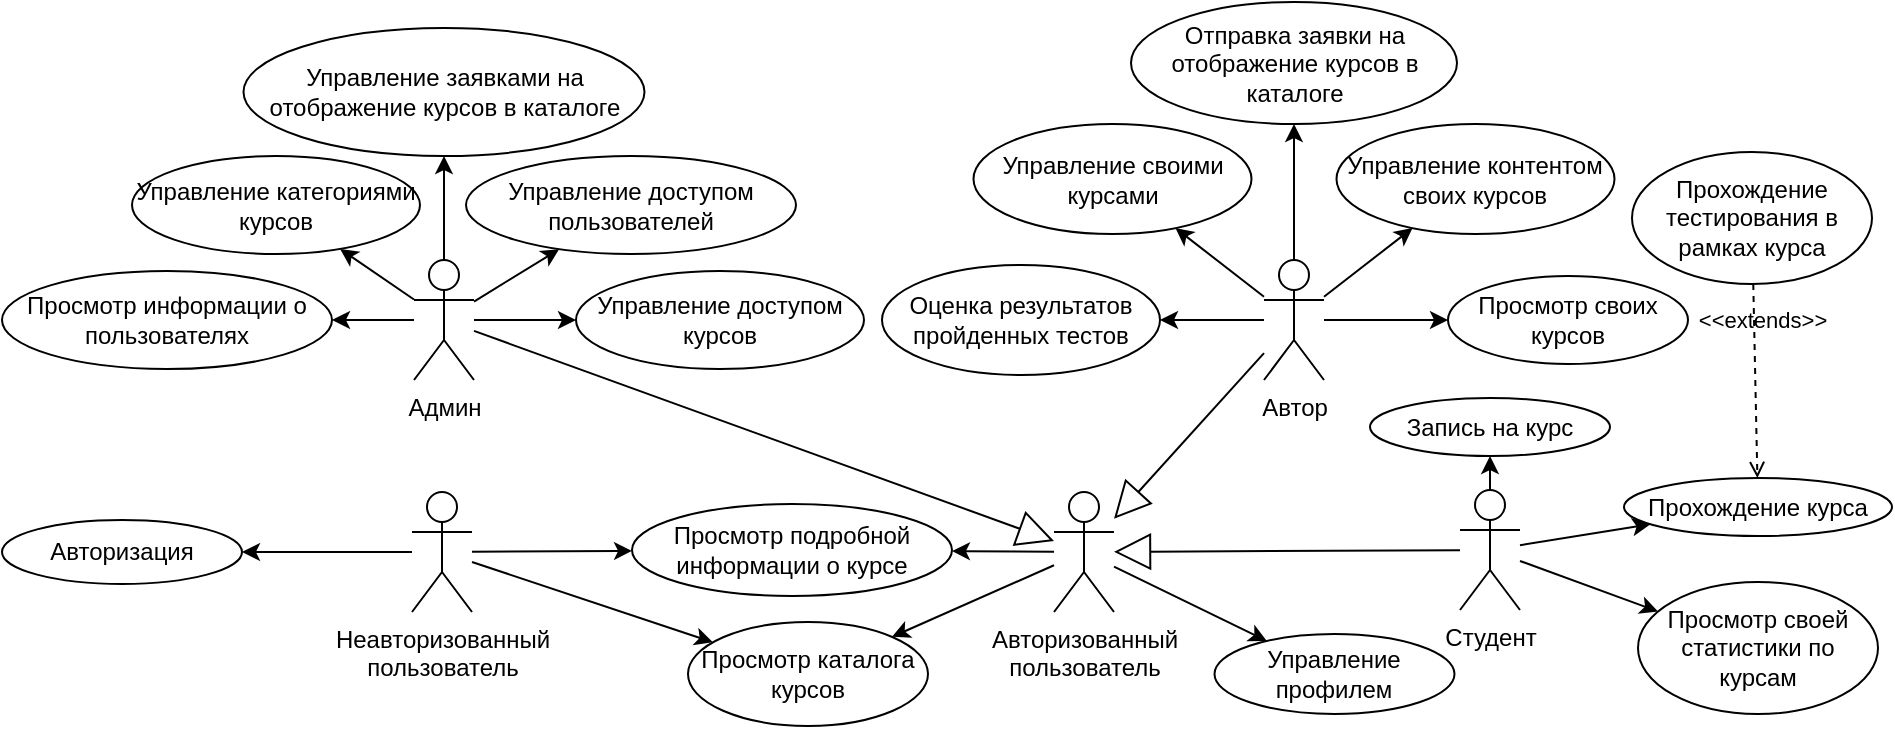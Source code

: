 <mxfile version="26.2.15">
  <diagram name="Страница — 1" id="zmNLEd5BNGzHC44gml74">
    <mxGraphModel dx="1281" dy="634" grid="0" gridSize="10" guides="1" tooltips="1" connect="1" arrows="1" fold="1" page="1" pageScale="1" pageWidth="1169" pageHeight="827" math="0" shadow="0">
      <root>
        <mxCell id="0" />
        <mxCell id="1" parent="0" />
        <mxCell id="8661OBFDFXbH6Ridoge--1" value="Автор" style="shape=umlActor;verticalLabelPosition=bottom;verticalAlign=top;html=1;outlineConnect=0;" vertex="1" parent="1">
          <mxGeometry x="804" y="358" width="30" height="60" as="geometry" />
        </mxCell>
        <mxCell id="8661OBFDFXbH6Ridoge--2" value="Студент" style="shape=umlActor;verticalLabelPosition=bottom;verticalAlign=top;html=1;outlineConnect=0;" vertex="1" parent="1">
          <mxGeometry x="902" y="473" width="30" height="60" as="geometry" />
        </mxCell>
        <mxCell id="8661OBFDFXbH6Ridoge--3" value="Авторизованный&lt;div&gt;пользователь&lt;/div&gt;" style="shape=umlActor;verticalLabelPosition=bottom;verticalAlign=top;html=1;outlineConnect=0;" vertex="1" parent="1">
          <mxGeometry x="699" y="474" width="30" height="60" as="geometry" />
        </mxCell>
        <mxCell id="8661OBFDFXbH6Ridoge--4" value="Админ" style="shape=umlActor;verticalLabelPosition=bottom;verticalAlign=top;html=1;outlineConnect=0;" vertex="1" parent="1">
          <mxGeometry x="379" y="358" width="30" height="60" as="geometry" />
        </mxCell>
        <mxCell id="8661OBFDFXbH6Ridoge--6" value="Неавторизованный&lt;div&gt;пользователь&lt;/div&gt;" style="shape=umlActor;verticalLabelPosition=bottom;verticalAlign=top;html=1;outlineConnect=0;" vertex="1" parent="1">
          <mxGeometry x="378" y="474" width="30" height="60" as="geometry" />
        </mxCell>
        <mxCell id="8661OBFDFXbH6Ridoge--9" value="Авторизация" style="ellipse;whiteSpace=wrap;html=1;" vertex="1" parent="1">
          <mxGeometry x="173" y="488" width="120" height="32" as="geometry" />
        </mxCell>
        <mxCell id="8661OBFDFXbH6Ridoge--10" value="" style="endArrow=classic;html=1;rounded=0;" edge="1" parent="1" source="8661OBFDFXbH6Ridoge--6" target="8661OBFDFXbH6Ridoge--9">
          <mxGeometry width="50" height="50" relative="1" as="geometry">
            <mxPoint x="491" y="448" as="sourcePoint" />
            <mxPoint x="541" y="398" as="targetPoint" />
          </mxGeometry>
        </mxCell>
        <mxCell id="8661OBFDFXbH6Ridoge--11" value="Просмотр каталога курсов" style="ellipse;whiteSpace=wrap;html=1;" vertex="1" parent="1">
          <mxGeometry x="516" y="539" width="120" height="52" as="geometry" />
        </mxCell>
        <mxCell id="8661OBFDFXbH6Ridoge--19" value="" style="endArrow=classic;html=1;rounded=0;" edge="1" parent="1" source="8661OBFDFXbH6Ridoge--6" target="8661OBFDFXbH6Ridoge--11">
          <mxGeometry width="50" height="50" relative="1" as="geometry">
            <mxPoint x="356" y="499" as="sourcePoint" />
            <mxPoint x="263" y="567" as="targetPoint" />
          </mxGeometry>
        </mxCell>
        <mxCell id="8661OBFDFXbH6Ridoge--21" value="" style="endArrow=classic;html=1;rounded=0;" edge="1" parent="1" source="8661OBFDFXbH6Ridoge--3" target="8661OBFDFXbH6Ridoge--11">
          <mxGeometry width="50" height="50" relative="1" as="geometry">
            <mxPoint x="559" y="354" as="sourcePoint" />
            <mxPoint x="609" y="304" as="targetPoint" />
          </mxGeometry>
        </mxCell>
        <mxCell id="8661OBFDFXbH6Ridoge--22" value="Управление профилем" style="ellipse;whiteSpace=wrap;html=1;" vertex="1" parent="1">
          <mxGeometry x="779.25" y="545" width="120" height="40" as="geometry" />
        </mxCell>
        <mxCell id="8661OBFDFXbH6Ridoge--23" value="" style="endArrow=classic;html=1;rounded=0;" edge="1" parent="1" source="8661OBFDFXbH6Ridoge--3" target="8661OBFDFXbH6Ridoge--22">
          <mxGeometry width="50" height="50" relative="1" as="geometry">
            <mxPoint x="559" y="354" as="sourcePoint" />
            <mxPoint x="609" y="304" as="targetPoint" />
          </mxGeometry>
        </mxCell>
        <mxCell id="8661OBFDFXbH6Ridoge--24" value="Просмотр подробной информации о курсе" style="ellipse;whiteSpace=wrap;html=1;" vertex="1" parent="1">
          <mxGeometry x="488" y="480" width="160" height="46" as="geometry" />
        </mxCell>
        <mxCell id="8661OBFDFXbH6Ridoge--25" value="" style="endArrow=classic;html=1;rounded=0;" edge="1" parent="1" source="8661OBFDFXbH6Ridoge--6" target="8661OBFDFXbH6Ridoge--24">
          <mxGeometry width="50" height="50" relative="1" as="geometry">
            <mxPoint x="376" y="445" as="sourcePoint" />
            <mxPoint x="541" y="398" as="targetPoint" />
          </mxGeometry>
        </mxCell>
        <mxCell id="8661OBFDFXbH6Ridoge--26" value="" style="endArrow=classic;html=1;rounded=0;" edge="1" parent="1" source="8661OBFDFXbH6Ridoge--3" target="8661OBFDFXbH6Ridoge--24">
          <mxGeometry width="50" height="50" relative="1" as="geometry">
            <mxPoint x="454" y="391" as="sourcePoint" />
            <mxPoint x="504" y="381" as="targetPoint" />
          </mxGeometry>
        </mxCell>
        <mxCell id="8661OBFDFXbH6Ridoge--29" value="Просмотр своей статистики по курсам" style="ellipse;whiteSpace=wrap;html=1;" vertex="1" parent="1">
          <mxGeometry x="991" y="519" width="120" height="66" as="geometry" />
        </mxCell>
        <mxCell id="8661OBFDFXbH6Ridoge--30" value="Запись на курс" style="ellipse;whiteSpace=wrap;html=1;" vertex="1" parent="1">
          <mxGeometry x="857" y="427" width="120" height="29" as="geometry" />
        </mxCell>
        <mxCell id="8661OBFDFXbH6Ridoge--32" value="Прохождение тестирования в рамках курса" style="ellipse;whiteSpace=wrap;html=1;" vertex="1" parent="1">
          <mxGeometry x="988" y="304" width="120" height="66" as="geometry" />
        </mxCell>
        <mxCell id="8661OBFDFXbH6Ridoge--33" value="" style="endArrow=classic;html=1;rounded=0;" edge="1" parent="1" source="8661OBFDFXbH6Ridoge--2" target="8661OBFDFXbH6Ridoge--30">
          <mxGeometry width="50" height="50" relative="1" as="geometry">
            <mxPoint x="623" y="354" as="sourcePoint" />
            <mxPoint x="673" y="304" as="targetPoint" />
          </mxGeometry>
        </mxCell>
        <mxCell id="8661OBFDFXbH6Ridoge--34" value="" style="endArrow=classic;html=1;rounded=0;" edge="1" parent="1" source="8661OBFDFXbH6Ridoge--2" target="8661OBFDFXbH6Ridoge--31">
          <mxGeometry width="50" height="50" relative="1" as="geometry">
            <mxPoint x="918" y="352" as="sourcePoint" />
            <mxPoint x="1018" y="258" as="targetPoint" />
          </mxGeometry>
        </mxCell>
        <mxCell id="8661OBFDFXbH6Ridoge--37" value="&amp;lt;&amp;lt;extends&amp;gt;&amp;gt;" style="html=1;verticalAlign=bottom;labelBackgroundColor=none;endArrow=open;endFill=0;dashed=1;rounded=0;" edge="1" parent="1" source="8661OBFDFXbH6Ridoge--32" target="8661OBFDFXbH6Ridoge--31">
          <mxGeometry x="-0.438" y="4" width="160" relative="1" as="geometry">
            <mxPoint x="1132.121" y="545.004" as="sourcePoint" />
            <mxPoint x="1106.885" y="529.288" as="targetPoint" />
            <Array as="points" />
            <mxPoint as="offset" />
          </mxGeometry>
        </mxCell>
        <mxCell id="8661OBFDFXbH6Ridoge--38" value="" style="endArrow=classic;html=1;rounded=0;" edge="1" parent="1" source="8661OBFDFXbH6Ridoge--2" target="8661OBFDFXbH6Ridoge--29">
          <mxGeometry width="50" height="50" relative="1" as="geometry">
            <mxPoint x="899" y="326" as="sourcePoint" />
            <mxPoint x="970" y="318" as="targetPoint" />
          </mxGeometry>
        </mxCell>
        <mxCell id="8661OBFDFXbH6Ridoge--39" value="&lt;div&gt;&lt;br&gt;&lt;/div&gt;&lt;div&gt;&lt;br&gt;&lt;/div&gt;" style="endArrow=block;endSize=16;endFill=0;html=1;rounded=0;" edge="1" parent="1" source="8661OBFDFXbH6Ridoge--2" target="8661OBFDFXbH6Ridoge--3">
          <mxGeometry width="160" relative="1" as="geometry">
            <mxPoint x="514" y="456" as="sourcePoint" />
            <mxPoint x="449" y="465" as="targetPoint" />
          </mxGeometry>
        </mxCell>
        <mxCell id="8661OBFDFXbH6Ridoge--40" value="&lt;div&gt;&lt;br&gt;&lt;/div&gt;&lt;div&gt;&lt;br&gt;&lt;/div&gt;" style="endArrow=block;endSize=16;endFill=0;html=1;rounded=0;" edge="1" parent="1" source="8661OBFDFXbH6Ridoge--1" target="8661OBFDFXbH6Ridoge--3">
          <mxGeometry width="160" relative="1" as="geometry">
            <mxPoint x="869" y="335" as="sourcePoint" />
            <mxPoint x="749" y="387" as="targetPoint" />
          </mxGeometry>
        </mxCell>
        <mxCell id="8661OBFDFXbH6Ridoge--41" value="&lt;div&gt;&lt;br&gt;&lt;/div&gt;&lt;div&gt;&lt;br&gt;&lt;/div&gt;" style="endArrow=block;endSize=16;endFill=0;html=1;rounded=0;" edge="1" parent="1" source="8661OBFDFXbH6Ridoge--4" target="8661OBFDFXbH6Ridoge--3">
          <mxGeometry width="160" relative="1" as="geometry">
            <mxPoint x="779" y="290" as="sourcePoint" />
            <mxPoint x="747" y="364" as="targetPoint" />
          </mxGeometry>
        </mxCell>
        <mxCell id="8661OBFDFXbH6Ridoge--42" value="Просмотр своих курсов" style="ellipse;whiteSpace=wrap;html=1;" vertex="1" parent="1">
          <mxGeometry x="896" y="366" width="120" height="44" as="geometry" />
        </mxCell>
        <mxCell id="8661OBFDFXbH6Ridoge--43" value="" style="endArrow=classic;html=1;rounded=0;" edge="1" parent="1" source="8661OBFDFXbH6Ridoge--1" target="8661OBFDFXbH6Ridoge--42">
          <mxGeometry width="50" height="50" relative="1" as="geometry">
            <mxPoint x="684" y="434" as="sourcePoint" />
            <mxPoint x="734" y="384" as="targetPoint" />
          </mxGeometry>
        </mxCell>
        <mxCell id="8661OBFDFXbH6Ridoge--44" value="Управление своими курсами" style="ellipse;whiteSpace=wrap;html=1;" vertex="1" parent="1">
          <mxGeometry x="658.75" y="290" width="139" height="55" as="geometry" />
        </mxCell>
        <mxCell id="8661OBFDFXbH6Ridoge--45" value="" style="endArrow=classic;html=1;rounded=0;" edge="1" parent="1" source="8661OBFDFXbH6Ridoge--1" target="8661OBFDFXbH6Ridoge--44">
          <mxGeometry width="50" height="50" relative="1" as="geometry">
            <mxPoint x="622" y="368" as="sourcePoint" />
            <mxPoint x="784" y="234" as="targetPoint" />
          </mxGeometry>
        </mxCell>
        <mxCell id="8661OBFDFXbH6Ridoge--46" value="Управление контентом своих курсов" style="ellipse;whiteSpace=wrap;html=1;" vertex="1" parent="1">
          <mxGeometry x="840.25" y="290" width="139" height="55" as="geometry" />
        </mxCell>
        <mxCell id="8661OBFDFXbH6Ridoge--47" value="" style="endArrow=classic;html=1;rounded=0;" edge="1" parent="1" source="8661OBFDFXbH6Ridoge--1" target="8661OBFDFXbH6Ridoge--46">
          <mxGeometry width="50" height="50" relative="1" as="geometry">
            <mxPoint x="854" y="310" as="sourcePoint" />
            <mxPoint x="855" y="282" as="targetPoint" />
          </mxGeometry>
        </mxCell>
        <mxCell id="8661OBFDFXbH6Ridoge--49" value="Отправка заявки на отображение курсов в каталоге" style="ellipse;whiteSpace=wrap;html=1;" vertex="1" parent="1">
          <mxGeometry x="737.5" y="229" width="163" height="61" as="geometry" />
        </mxCell>
        <mxCell id="8661OBFDFXbH6Ridoge--50" value="" style="endArrow=classic;html=1;rounded=0;" edge="1" parent="1" target="8661OBFDFXbH6Ridoge--49" source="8661OBFDFXbH6Ridoge--1">
          <mxGeometry width="50" height="50" relative="1" as="geometry">
            <mxPoint x="950" y="300" as="sourcePoint" />
            <mxPoint x="906" y="219" as="targetPoint" />
          </mxGeometry>
        </mxCell>
        <mxCell id="8661OBFDFXbH6Ridoge--52" value="Оценка результатов пройденных тестов" style="ellipse;whiteSpace=wrap;html=1;" vertex="1" parent="1">
          <mxGeometry x="613" y="360.5" width="139" height="55" as="geometry" />
        </mxCell>
        <mxCell id="8661OBFDFXbH6Ridoge--53" value="" style="endArrow=classic;html=1;rounded=0;" edge="1" parent="1" target="8661OBFDFXbH6Ridoge--52" source="8661OBFDFXbH6Ridoge--1">
          <mxGeometry width="50" height="50" relative="1" as="geometry">
            <mxPoint x="912" y="387.273" as="sourcePoint" />
            <mxPoint x="824" y="351.72" as="targetPoint" />
          </mxGeometry>
        </mxCell>
        <mxCell id="8661OBFDFXbH6Ridoge--54" value="Просмотр информации о пользователях" style="ellipse;whiteSpace=wrap;html=1;" vertex="1" parent="1">
          <mxGeometry x="173" y="363.5" width="165" height="49" as="geometry" />
        </mxCell>
        <mxCell id="8661OBFDFXbH6Ridoge--55" value="Управление доступом пользователей" style="ellipse;whiteSpace=wrap;html=1;" vertex="1" parent="1">
          <mxGeometry x="405" y="306" width="165" height="49" as="geometry" />
        </mxCell>
        <mxCell id="8661OBFDFXbH6Ridoge--56" value="Управление категориями курсов" style="ellipse;whiteSpace=wrap;html=1;" vertex="1" parent="1">
          <mxGeometry x="238" y="306" width="144" height="49" as="geometry" />
        </mxCell>
        <mxCell id="8661OBFDFXbH6Ridoge--57" value="Управление заявками на отображение курсов в каталоге" style="ellipse;whiteSpace=wrap;html=1;" vertex="1" parent="1">
          <mxGeometry x="293.75" y="242" width="200.5" height="64" as="geometry" />
        </mxCell>
        <mxCell id="8661OBFDFXbH6Ridoge--58" value="Управление доступом курсов" style="ellipse;whiteSpace=wrap;html=1;" vertex="1" parent="1">
          <mxGeometry x="460" y="363.5" width="144" height="49" as="geometry" />
        </mxCell>
        <mxCell id="8661OBFDFXbH6Ridoge--59" value="" style="endArrow=classic;html=1;rounded=0;" edge="1" parent="1" source="8661OBFDFXbH6Ridoge--4" target="8661OBFDFXbH6Ridoge--57">
          <mxGeometry width="50" height="50" relative="1" as="geometry">
            <mxPoint x="680" y="434" as="sourcePoint" />
            <mxPoint x="730" y="384" as="targetPoint" />
          </mxGeometry>
        </mxCell>
        <mxCell id="8661OBFDFXbH6Ridoge--60" value="" style="endArrow=classic;html=1;rounded=0;" edge="1" parent="1" source="8661OBFDFXbH6Ridoge--4" target="8661OBFDFXbH6Ridoge--55">
          <mxGeometry width="50" height="50" relative="1" as="geometry">
            <mxPoint x="574" y="321" as="sourcePoint" />
            <mxPoint x="421" y="411" as="targetPoint" />
          </mxGeometry>
        </mxCell>
        <mxCell id="8661OBFDFXbH6Ridoge--61" value="" style="endArrow=classic;html=1;rounded=0;" edge="1" parent="1" source="8661OBFDFXbH6Ridoge--4" target="8661OBFDFXbH6Ridoge--54">
          <mxGeometry width="50" height="50" relative="1" as="geometry">
            <mxPoint x="574" y="312" as="sourcePoint" />
            <mxPoint x="489" y="311" as="targetPoint" />
          </mxGeometry>
        </mxCell>
        <mxCell id="8661OBFDFXbH6Ridoge--62" value="" style="endArrow=classic;html=1;rounded=0;" edge="1" parent="1" source="8661OBFDFXbH6Ridoge--4" target="8661OBFDFXbH6Ridoge--56">
          <mxGeometry width="50" height="50" relative="1" as="geometry">
            <mxPoint x="574" y="317" as="sourcePoint" />
            <mxPoint x="438" y="351" as="targetPoint" />
          </mxGeometry>
        </mxCell>
        <mxCell id="8661OBFDFXbH6Ridoge--63" value="" style="endArrow=classic;html=1;rounded=0;" edge="1" parent="1" source="8661OBFDFXbH6Ridoge--4" target="8661OBFDFXbH6Ridoge--58">
          <mxGeometry width="50" height="50" relative="1" as="geometry">
            <mxPoint x="574" y="305" as="sourcePoint" />
            <mxPoint x="509" y="271" as="targetPoint" />
          </mxGeometry>
        </mxCell>
        <mxCell id="8661OBFDFXbH6Ridoge--31" value="Прохождение курса" style="ellipse;whiteSpace=wrap;html=1;" vertex="1" parent="1">
          <mxGeometry x="984" y="467" width="134" height="29" as="geometry" />
        </mxCell>
      </root>
    </mxGraphModel>
  </diagram>
</mxfile>
